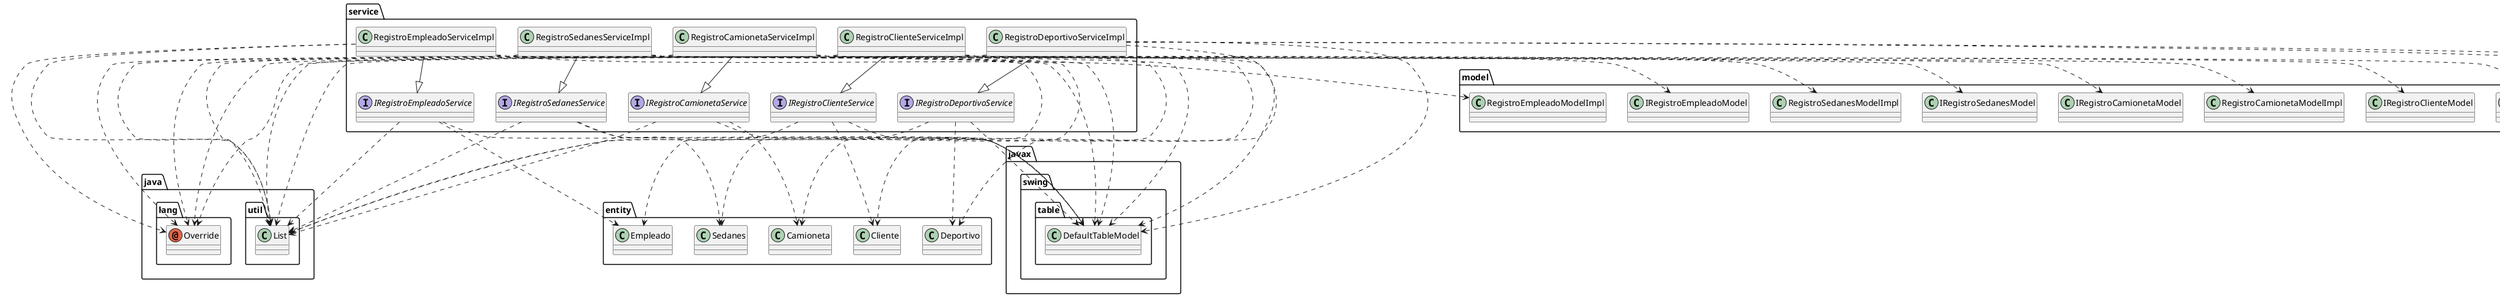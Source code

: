 @startuml
annotation java.lang.Override
class entity.Camioneta
class entity.Cliente
class entity.Deportivo
class entity.Empleado
class entity.Sedanes
class java.util.List
class javax.swing.table.DefaultTableModel
class model.IRegistroCamionetaModel
class model.IRegistroClienteModel
class model.IRegistroDeportivoModel
class model.IRegistroEmpleadoModel
class model.IRegistroSedanesModel
class model.RegistroCamionetaModelImpl
class model.RegistroClienteModelImpl
class model.RegistroDeportivoModelImpl
class model.RegistroEmpleadoModelImpl
class model.RegistroSedanesModelImpl
class service.RegistroCamionetaServiceImpl
class service.RegistroClienteServiceImpl
class service.RegistroDeportivoServiceImpl
class service.RegistroEmpleadoServiceImpl
class service.RegistroSedanesServiceImpl
interface service.IRegistroCamionetaService
interface service.IRegistroClienteService
interface service.IRegistroDeportivoService
interface service.IRegistroEmpleadoService
interface service.IRegistroSedanesService
service.RegistroCamionetaServiceImpl ..> java.lang.Override
service.RegistroCamionetaServiceImpl ..> entity.Camioneta
service.RegistroCamionetaServiceImpl ..> java.util.List
service.RegistroCamionetaServiceImpl ..> javax.swing.table.DefaultTableModel
service.RegistroCamionetaServiceImpl ..> model.IRegistroCamionetaModel
service.RegistroCamionetaServiceImpl ..> model.RegistroCamionetaModelImpl
service.RegistroCamionetaServiceImpl --|> service.IRegistroCamionetaService
service.RegistroClienteServiceImpl ..> java.lang.Override
service.RegistroClienteServiceImpl ..> entity.Cliente
service.RegistroClienteServiceImpl ..> java.util.List
service.RegistroClienteServiceImpl ..> javax.swing.table.DefaultTableModel
service.RegistroClienteServiceImpl ..> model.IRegistroClienteModel
service.RegistroClienteServiceImpl ..> model.RegistroClienteModelImpl
service.RegistroClienteServiceImpl --|> service.IRegistroClienteService
service.RegistroDeportivoServiceImpl ..> java.lang.Override
service.RegistroDeportivoServiceImpl ..> entity.Deportivo
service.RegistroDeportivoServiceImpl ..> java.util.List
service.RegistroDeportivoServiceImpl ..> javax.swing.table.DefaultTableModel
service.RegistroDeportivoServiceImpl ..> model.IRegistroDeportivoModel
service.RegistroDeportivoServiceImpl ..> model.RegistroDeportivoModelImpl
service.RegistroDeportivoServiceImpl --|> service.IRegistroDeportivoService
service.RegistroEmpleadoServiceImpl ..> java.lang.Override
service.RegistroEmpleadoServiceImpl ..> entity.Empleado
service.RegistroEmpleadoServiceImpl ..> java.util.List
service.RegistroEmpleadoServiceImpl ..> javax.swing.table.DefaultTableModel
service.RegistroEmpleadoServiceImpl ..> model.IRegistroEmpleadoModel
service.RegistroEmpleadoServiceImpl ..> model.RegistroEmpleadoModelImpl
service.RegistroEmpleadoServiceImpl --|> service.IRegistroEmpleadoService
service.RegistroSedanesServiceImpl ..> java.lang.Override
service.RegistroSedanesServiceImpl ..> entity.Sedanes
service.RegistroSedanesServiceImpl ..> java.util.List
service.RegistroSedanesServiceImpl ..> javax.swing.table.DefaultTableModel
service.RegistroSedanesServiceImpl ..> model.IRegistroSedanesModel
service.RegistroSedanesServiceImpl ..> model.RegistroSedanesModelImpl
service.RegistroSedanesServiceImpl --|> service.IRegistroSedanesService
service.IRegistroCamionetaService ..> entity.Camioneta
service.IRegistroCamionetaService ..> java.util.List
service.IRegistroCamionetaService ..> javax.swing.table.DefaultTableModel
service.IRegistroClienteService ..> entity.Cliente
service.IRegistroClienteService ..> java.util.List
service.IRegistroClienteService ..> javax.swing.table.DefaultTableModel
service.IRegistroDeportivoService ..> entity.Deportivo
service.IRegistroDeportivoService ..> java.util.List
service.IRegistroDeportivoService ..> javax.swing.table.DefaultTableModel
service.IRegistroEmpleadoService ..> entity.Empleado
service.IRegistroEmpleadoService ..> java.util.List
service.IRegistroEmpleadoService ..> javax.swing.table.DefaultTableModel
service.IRegistroSedanesService ..> entity.Sedanes
service.IRegistroSedanesService ..> java.util.List
service.IRegistroSedanesService ..> javax.swing.table.DefaultTableModel
@enduml